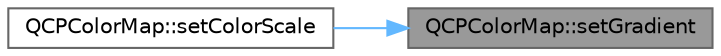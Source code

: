 digraph "QCPColorMap::setGradient"
{
 // LATEX_PDF_SIZE
  bgcolor="transparent";
  edge [fontname=Helvetica,fontsize=10,labelfontname=Helvetica,labelfontsize=10];
  node [fontname=Helvetica,fontsize=10,shape=box,height=0.2,width=0.4];
  rankdir="RL";
  Node1 [label="QCPColorMap::setGradient",height=0.2,width=0.4,color="gray40", fillcolor="grey60", style="filled", fontcolor="black",tooltip=" "];
  Node1 -> Node2 [dir="back",color="steelblue1",style="solid"];
  Node2 [label="QCPColorMap::setColorScale",height=0.2,width=0.4,color="grey40", fillcolor="white", style="filled",URL="$class_q_c_p_color_map.html#aa828921db364fe3c6af4619580ab85fd",tooltip=" "];
}
